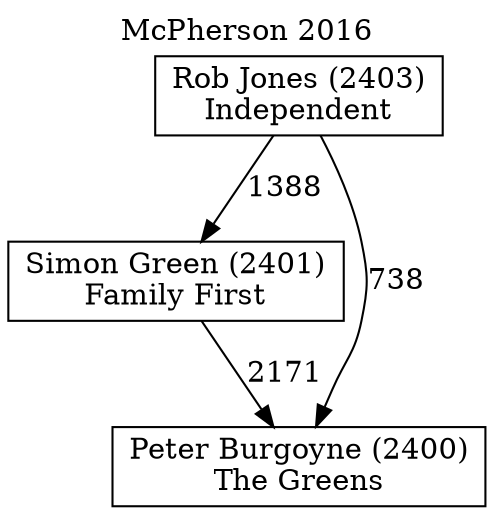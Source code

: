 // House preference flow
digraph "Peter Burgoyne (2400)_McPherson_2016" {
	graph [label="McPherson 2016" labelloc=t mclimit=10]
	node [shape=box]
	"Rob Jones (2403)" [label="Rob Jones (2403)
Independent"]
	"Simon Green (2401)" [label="Simon Green (2401)
Family First"]
	"Peter Burgoyne (2400)" [label="Peter Burgoyne (2400)
The Greens"]
	"Simon Green (2401)" -> "Peter Burgoyne (2400)" [label=2171]
	"Rob Jones (2403)" -> "Simon Green (2401)" [label=1388]
	"Rob Jones (2403)" -> "Peter Burgoyne (2400)" [label=738]
}
